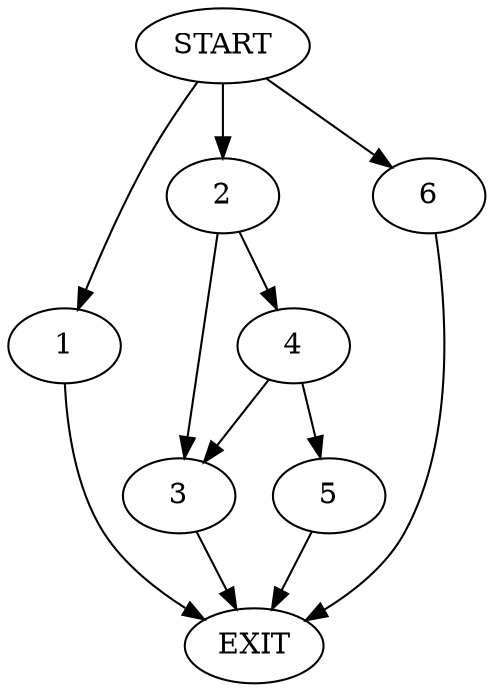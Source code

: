 digraph {
0 [label="START"]
7 [label="EXIT"]
0 -> 1
1 -> 7
0 -> 2
2 -> 3
2 -> 4
4 -> 3
4 -> 5
3 -> 7
5 -> 7
0 -> 6
6 -> 7
}
